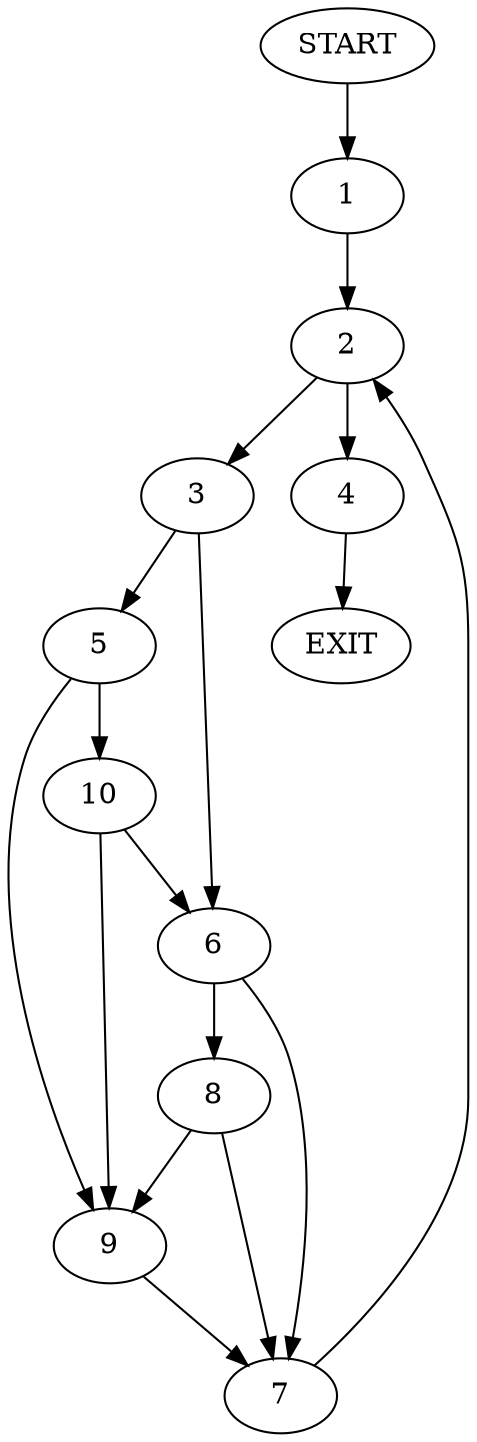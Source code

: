 digraph {
0 [label="START"]
11 [label="EXIT"]
0 -> 1
1 -> 2
2 -> 3
2 -> 4
4 -> 11
3 -> 5
3 -> 6
6 -> 7
6 -> 8
5 -> 9
5 -> 10
10 -> 9
10 -> 6
9 -> 7
8 -> 9
8 -> 7
7 -> 2
}
